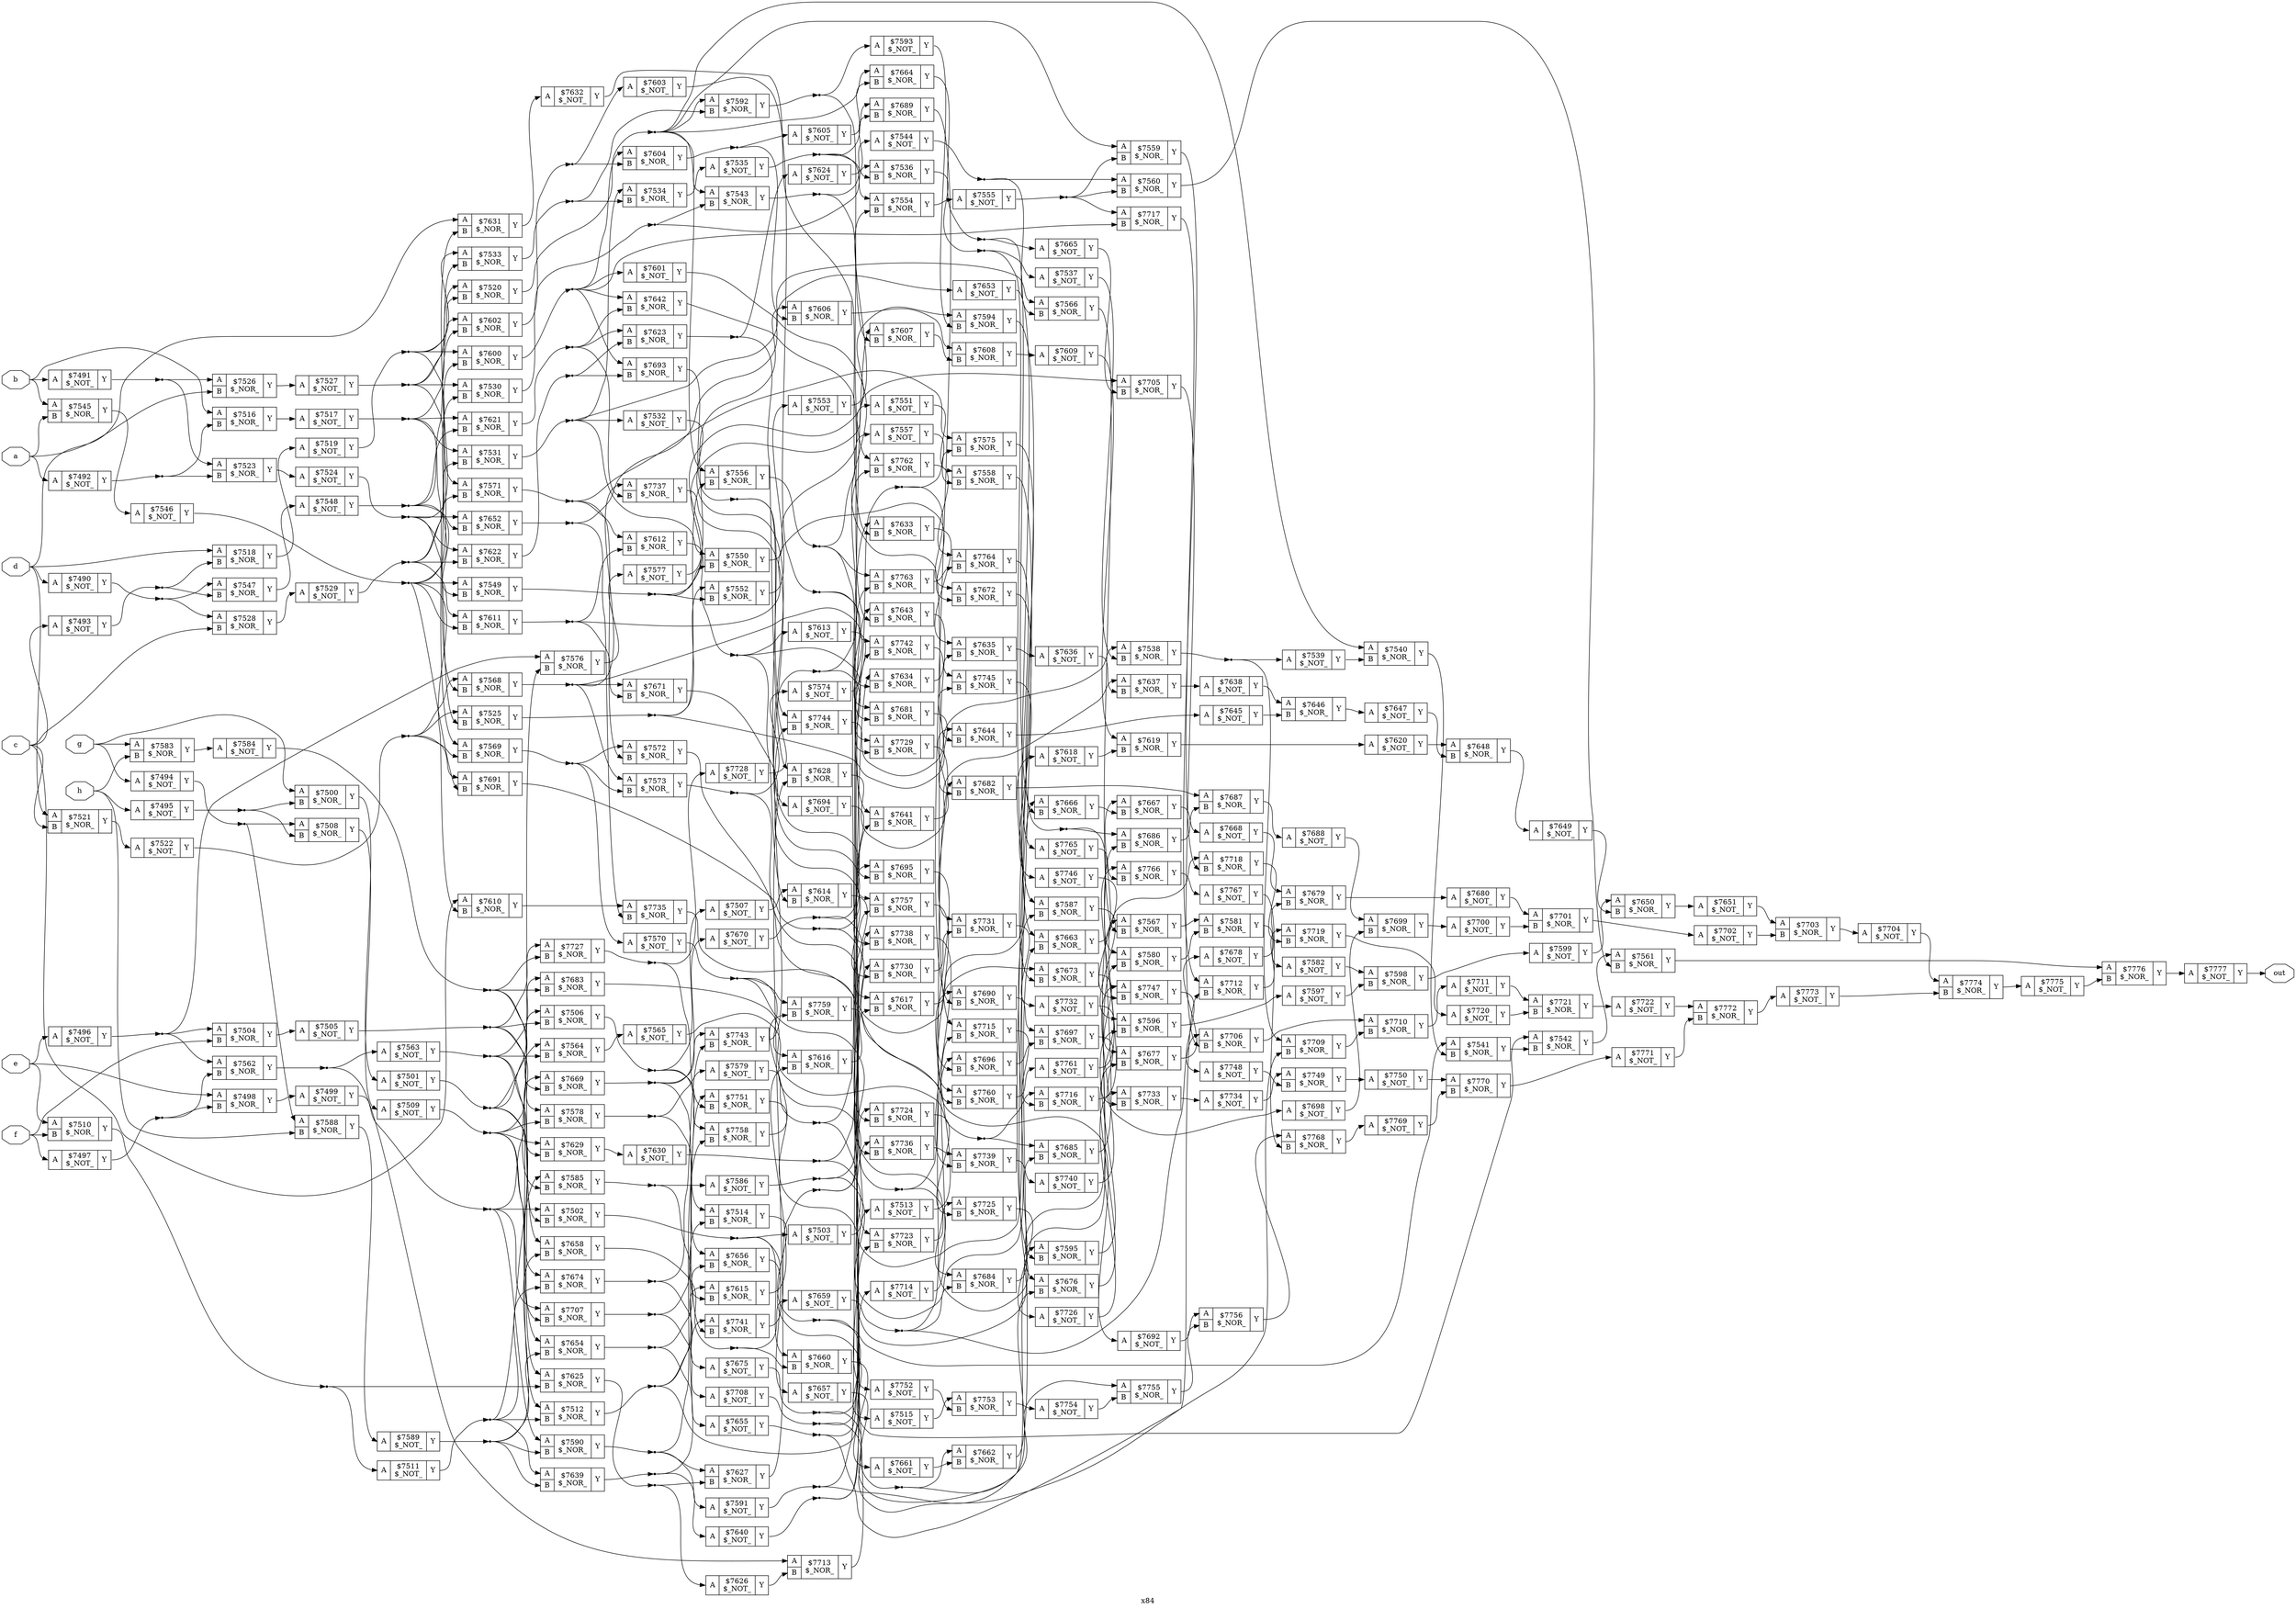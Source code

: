 digraph "x84" {
label="x84";
rankdir="LR";
remincross=true;
n288 [ shape=octagon, label="a", color="black", fontcolor="black" ];
n289 [ shape=octagon, label="b", color="black", fontcolor="black" ];
n290 [ shape=octagon, label="c", color="black", fontcolor="black" ];
n291 [ shape=octagon, label="d", color="black", fontcolor="black" ];
n292 [ shape=octagon, label="e", color="black", fontcolor="black" ];
n293 [ shape=octagon, label="f", color="black", fontcolor="black" ];
n294 [ shape=octagon, label="g", color="black", fontcolor="black" ];
n295 [ shape=octagon, label="h", color="black", fontcolor="black" ];
n296 [ shape=octagon, label="out", color="black", fontcolor="black" ];
c299 [ shape=record, label="{{<p297> A}|$7490\n$_NOT_|{<p298> Y}}" ];
c300 [ shape=record, label="{{<p297> A}|$7491\n$_NOT_|{<p298> Y}}" ];
c301 [ shape=record, label="{{<p297> A}|$7492\n$_NOT_|{<p298> Y}}" ];
c302 [ shape=record, label="{{<p297> A}|$7493\n$_NOT_|{<p298> Y}}" ];
c303 [ shape=record, label="{{<p297> A}|$7494\n$_NOT_|{<p298> Y}}" ];
c304 [ shape=record, label="{{<p297> A}|$7495\n$_NOT_|{<p298> Y}}" ];
c305 [ shape=record, label="{{<p297> A}|$7496\n$_NOT_|{<p298> Y}}" ];
c306 [ shape=record, label="{{<p297> A}|$7497\n$_NOT_|{<p298> Y}}" ];
c308 [ shape=record, label="{{<p297> A|<p307> B}|$7498\n$_NOR_|{<p298> Y}}" ];
c309 [ shape=record, label="{{<p297> A}|$7499\n$_NOT_|{<p298> Y}}" ];
c310 [ shape=record, label="{{<p297> A|<p307> B}|$7500\n$_NOR_|{<p298> Y}}" ];
c311 [ shape=record, label="{{<p297> A}|$7501\n$_NOT_|{<p298> Y}}" ];
c312 [ shape=record, label="{{<p297> A|<p307> B}|$7502\n$_NOR_|{<p298> Y}}" ];
c313 [ shape=record, label="{{<p297> A}|$7503\n$_NOT_|{<p298> Y}}" ];
c314 [ shape=record, label="{{<p297> A|<p307> B}|$7504\n$_NOR_|{<p298> Y}}" ];
c315 [ shape=record, label="{{<p297> A}|$7505\n$_NOT_|{<p298> Y}}" ];
c316 [ shape=record, label="{{<p297> A|<p307> B}|$7506\n$_NOR_|{<p298> Y}}" ];
c317 [ shape=record, label="{{<p297> A}|$7507\n$_NOT_|{<p298> Y}}" ];
c318 [ shape=record, label="{{<p297> A|<p307> B}|$7508\n$_NOR_|{<p298> Y}}" ];
c319 [ shape=record, label="{{<p297> A}|$7509\n$_NOT_|{<p298> Y}}" ];
c320 [ shape=record, label="{{<p297> A|<p307> B}|$7510\n$_NOR_|{<p298> Y}}" ];
c321 [ shape=record, label="{{<p297> A}|$7511\n$_NOT_|{<p298> Y}}" ];
c322 [ shape=record, label="{{<p297> A|<p307> B}|$7512\n$_NOR_|{<p298> Y}}" ];
c323 [ shape=record, label="{{<p297> A}|$7513\n$_NOT_|{<p298> Y}}" ];
c324 [ shape=record, label="{{<p297> A|<p307> B}|$7514\n$_NOR_|{<p298> Y}}" ];
c325 [ shape=record, label="{{<p297> A}|$7515\n$_NOT_|{<p298> Y}}" ];
c326 [ shape=record, label="{{<p297> A|<p307> B}|$7516\n$_NOR_|{<p298> Y}}" ];
c327 [ shape=record, label="{{<p297> A}|$7517\n$_NOT_|{<p298> Y}}" ];
c328 [ shape=record, label="{{<p297> A|<p307> B}|$7518\n$_NOR_|{<p298> Y}}" ];
c329 [ shape=record, label="{{<p297> A}|$7519\n$_NOT_|{<p298> Y}}" ];
c330 [ shape=record, label="{{<p297> A|<p307> B}|$7520\n$_NOR_|{<p298> Y}}" ];
c331 [ shape=record, label="{{<p297> A|<p307> B}|$7521\n$_NOR_|{<p298> Y}}" ];
c332 [ shape=record, label="{{<p297> A}|$7522\n$_NOT_|{<p298> Y}}" ];
c333 [ shape=record, label="{{<p297> A|<p307> B}|$7523\n$_NOR_|{<p298> Y}}" ];
c334 [ shape=record, label="{{<p297> A}|$7524\n$_NOT_|{<p298> Y}}" ];
c335 [ shape=record, label="{{<p297> A|<p307> B}|$7525\n$_NOR_|{<p298> Y}}" ];
c336 [ shape=record, label="{{<p297> A|<p307> B}|$7526\n$_NOR_|{<p298> Y}}" ];
c337 [ shape=record, label="{{<p297> A}|$7527\n$_NOT_|{<p298> Y}}" ];
c338 [ shape=record, label="{{<p297> A|<p307> B}|$7528\n$_NOR_|{<p298> Y}}" ];
c339 [ shape=record, label="{{<p297> A}|$7529\n$_NOT_|{<p298> Y}}" ];
c340 [ shape=record, label="{{<p297> A|<p307> B}|$7530\n$_NOR_|{<p298> Y}}" ];
c341 [ shape=record, label="{{<p297> A|<p307> B}|$7531\n$_NOR_|{<p298> Y}}" ];
c342 [ shape=record, label="{{<p297> A}|$7532\n$_NOT_|{<p298> Y}}" ];
c343 [ shape=record, label="{{<p297> A|<p307> B}|$7533\n$_NOR_|{<p298> Y}}" ];
c344 [ shape=record, label="{{<p297> A|<p307> B}|$7534\n$_NOR_|{<p298> Y}}" ];
c345 [ shape=record, label="{{<p297> A}|$7535\n$_NOT_|{<p298> Y}}" ];
c346 [ shape=record, label="{{<p297> A|<p307> B}|$7536\n$_NOR_|{<p298> Y}}" ];
c347 [ shape=record, label="{{<p297> A}|$7537\n$_NOT_|{<p298> Y}}" ];
c348 [ shape=record, label="{{<p297> A|<p307> B}|$7538\n$_NOR_|{<p298> Y}}" ];
c349 [ shape=record, label="{{<p297> A}|$7539\n$_NOT_|{<p298> Y}}" ];
c350 [ shape=record, label="{{<p297> A|<p307> B}|$7540\n$_NOR_|{<p298> Y}}" ];
c351 [ shape=record, label="{{<p297> A|<p307> B}|$7541\n$_NOR_|{<p298> Y}}" ];
c352 [ shape=record, label="{{<p297> A|<p307> B}|$7542\n$_NOR_|{<p298> Y}}" ];
c353 [ shape=record, label="{{<p297> A|<p307> B}|$7543\n$_NOR_|{<p298> Y}}" ];
c354 [ shape=record, label="{{<p297> A}|$7544\n$_NOT_|{<p298> Y}}" ];
c355 [ shape=record, label="{{<p297> A|<p307> B}|$7545\n$_NOR_|{<p298> Y}}" ];
c356 [ shape=record, label="{{<p297> A}|$7546\n$_NOT_|{<p298> Y}}" ];
c357 [ shape=record, label="{{<p297> A|<p307> B}|$7547\n$_NOR_|{<p298> Y}}" ];
c358 [ shape=record, label="{{<p297> A}|$7548\n$_NOT_|{<p298> Y}}" ];
c359 [ shape=record, label="{{<p297> A|<p307> B}|$7549\n$_NOR_|{<p298> Y}}" ];
c360 [ shape=record, label="{{<p297> A|<p307> B}|$7550\n$_NOR_|{<p298> Y}}" ];
c361 [ shape=record, label="{{<p297> A}|$7551\n$_NOT_|{<p298> Y}}" ];
c362 [ shape=record, label="{{<p297> A|<p307> B}|$7552\n$_NOR_|{<p298> Y}}" ];
c363 [ shape=record, label="{{<p297> A}|$7553\n$_NOT_|{<p298> Y}}" ];
c364 [ shape=record, label="{{<p297> A|<p307> B}|$7554\n$_NOR_|{<p298> Y}}" ];
c365 [ shape=record, label="{{<p297> A}|$7555\n$_NOT_|{<p298> Y}}" ];
c366 [ shape=record, label="{{<p297> A|<p307> B}|$7556\n$_NOR_|{<p298> Y}}" ];
c367 [ shape=record, label="{{<p297> A}|$7557\n$_NOT_|{<p298> Y}}" ];
c368 [ shape=record, label="{{<p297> A|<p307> B}|$7558\n$_NOR_|{<p298> Y}}" ];
c369 [ shape=record, label="{{<p297> A|<p307> B}|$7559\n$_NOR_|{<p298> Y}}" ];
c370 [ shape=record, label="{{<p297> A|<p307> B}|$7560\n$_NOR_|{<p298> Y}}" ];
c371 [ shape=record, label="{{<p297> A|<p307> B}|$7561\n$_NOR_|{<p298> Y}}" ];
c372 [ shape=record, label="{{<p297> A|<p307> B}|$7562\n$_NOR_|{<p298> Y}}" ];
c373 [ shape=record, label="{{<p297> A}|$7563\n$_NOT_|{<p298> Y}}" ];
c374 [ shape=record, label="{{<p297> A|<p307> B}|$7564\n$_NOR_|{<p298> Y}}" ];
c375 [ shape=record, label="{{<p297> A}|$7565\n$_NOT_|{<p298> Y}}" ];
c376 [ shape=record, label="{{<p297> A|<p307> B}|$7566\n$_NOR_|{<p298> Y}}" ];
c377 [ shape=record, label="{{<p297> A|<p307> B}|$7567\n$_NOR_|{<p298> Y}}" ];
c378 [ shape=record, label="{{<p297> A|<p307> B}|$7568\n$_NOR_|{<p298> Y}}" ];
c379 [ shape=record, label="{{<p297> A|<p307> B}|$7569\n$_NOR_|{<p298> Y}}" ];
c380 [ shape=record, label="{{<p297> A}|$7570\n$_NOT_|{<p298> Y}}" ];
c381 [ shape=record, label="{{<p297> A|<p307> B}|$7571\n$_NOR_|{<p298> Y}}" ];
c382 [ shape=record, label="{{<p297> A|<p307> B}|$7572\n$_NOR_|{<p298> Y}}" ];
c383 [ shape=record, label="{{<p297> A|<p307> B}|$7573\n$_NOR_|{<p298> Y}}" ];
c384 [ shape=record, label="{{<p297> A}|$7574\n$_NOT_|{<p298> Y}}" ];
c385 [ shape=record, label="{{<p297> A|<p307> B}|$7575\n$_NOR_|{<p298> Y}}" ];
c386 [ shape=record, label="{{<p297> A|<p307> B}|$7576\n$_NOR_|{<p298> Y}}" ];
c387 [ shape=record, label="{{<p297> A}|$7577\n$_NOT_|{<p298> Y}}" ];
c388 [ shape=record, label="{{<p297> A|<p307> B}|$7578\n$_NOR_|{<p298> Y}}" ];
c389 [ shape=record, label="{{<p297> A}|$7579\n$_NOT_|{<p298> Y}}" ];
c390 [ shape=record, label="{{<p297> A|<p307> B}|$7580\n$_NOR_|{<p298> Y}}" ];
c391 [ shape=record, label="{{<p297> A|<p307> B}|$7581\n$_NOR_|{<p298> Y}}" ];
c392 [ shape=record, label="{{<p297> A}|$7582\n$_NOT_|{<p298> Y}}" ];
c393 [ shape=record, label="{{<p297> A|<p307> B}|$7583\n$_NOR_|{<p298> Y}}" ];
c394 [ shape=record, label="{{<p297> A}|$7584\n$_NOT_|{<p298> Y}}" ];
c395 [ shape=record, label="{{<p297> A|<p307> B}|$7585\n$_NOR_|{<p298> Y}}" ];
c396 [ shape=record, label="{{<p297> A}|$7586\n$_NOT_|{<p298> Y}}" ];
c397 [ shape=record, label="{{<p297> A|<p307> B}|$7587\n$_NOR_|{<p298> Y}}" ];
c398 [ shape=record, label="{{<p297> A|<p307> B}|$7588\n$_NOR_|{<p298> Y}}" ];
c399 [ shape=record, label="{{<p297> A}|$7589\n$_NOT_|{<p298> Y}}" ];
c400 [ shape=record, label="{{<p297> A|<p307> B}|$7590\n$_NOR_|{<p298> Y}}" ];
c401 [ shape=record, label="{{<p297> A}|$7591\n$_NOT_|{<p298> Y}}" ];
c402 [ shape=record, label="{{<p297> A|<p307> B}|$7592\n$_NOR_|{<p298> Y}}" ];
c403 [ shape=record, label="{{<p297> A}|$7593\n$_NOT_|{<p298> Y}}" ];
c404 [ shape=record, label="{{<p297> A|<p307> B}|$7594\n$_NOR_|{<p298> Y}}" ];
c405 [ shape=record, label="{{<p297> A|<p307> B}|$7595\n$_NOR_|{<p298> Y}}" ];
c406 [ shape=record, label="{{<p297> A|<p307> B}|$7596\n$_NOR_|{<p298> Y}}" ];
c407 [ shape=record, label="{{<p297> A}|$7597\n$_NOT_|{<p298> Y}}" ];
c408 [ shape=record, label="{{<p297> A|<p307> B}|$7598\n$_NOR_|{<p298> Y}}" ];
c409 [ shape=record, label="{{<p297> A}|$7599\n$_NOT_|{<p298> Y}}" ];
c410 [ shape=record, label="{{<p297> A|<p307> B}|$7600\n$_NOR_|{<p298> Y}}" ];
c411 [ shape=record, label="{{<p297> A}|$7601\n$_NOT_|{<p298> Y}}" ];
c412 [ shape=record, label="{{<p297> A|<p307> B}|$7602\n$_NOR_|{<p298> Y}}" ];
c413 [ shape=record, label="{{<p297> A}|$7603\n$_NOT_|{<p298> Y}}" ];
c414 [ shape=record, label="{{<p297> A|<p307> B}|$7604\n$_NOR_|{<p298> Y}}" ];
c415 [ shape=record, label="{{<p297> A}|$7605\n$_NOT_|{<p298> Y}}" ];
c416 [ shape=record, label="{{<p297> A|<p307> B}|$7606\n$_NOR_|{<p298> Y}}" ];
c417 [ shape=record, label="{{<p297> A|<p307> B}|$7607\n$_NOR_|{<p298> Y}}" ];
c418 [ shape=record, label="{{<p297> A|<p307> B}|$7608\n$_NOR_|{<p298> Y}}" ];
c419 [ shape=record, label="{{<p297> A}|$7609\n$_NOT_|{<p298> Y}}" ];
c420 [ shape=record, label="{{<p297> A|<p307> B}|$7610\n$_NOR_|{<p298> Y}}" ];
c421 [ shape=record, label="{{<p297> A|<p307> B}|$7611\n$_NOR_|{<p298> Y}}" ];
c422 [ shape=record, label="{{<p297> A|<p307> B}|$7612\n$_NOR_|{<p298> Y}}" ];
c423 [ shape=record, label="{{<p297> A}|$7613\n$_NOT_|{<p298> Y}}" ];
c424 [ shape=record, label="{{<p297> A|<p307> B}|$7614\n$_NOR_|{<p298> Y}}" ];
c425 [ shape=record, label="{{<p297> A|<p307> B}|$7615\n$_NOR_|{<p298> Y}}" ];
c426 [ shape=record, label="{{<p297> A|<p307> B}|$7616\n$_NOR_|{<p298> Y}}" ];
c427 [ shape=record, label="{{<p297> A|<p307> B}|$7617\n$_NOR_|{<p298> Y}}" ];
c428 [ shape=record, label="{{<p297> A}|$7618\n$_NOT_|{<p298> Y}}" ];
c429 [ shape=record, label="{{<p297> A|<p307> B}|$7619\n$_NOR_|{<p298> Y}}" ];
c430 [ shape=record, label="{{<p297> A}|$7620\n$_NOT_|{<p298> Y}}" ];
c431 [ shape=record, label="{{<p297> A|<p307> B}|$7621\n$_NOR_|{<p298> Y}}" ];
c432 [ shape=record, label="{{<p297> A|<p307> B}|$7622\n$_NOR_|{<p298> Y}}" ];
c433 [ shape=record, label="{{<p297> A|<p307> B}|$7623\n$_NOR_|{<p298> Y}}" ];
c434 [ shape=record, label="{{<p297> A}|$7624\n$_NOT_|{<p298> Y}}" ];
c435 [ shape=record, label="{{<p297> A|<p307> B}|$7625\n$_NOR_|{<p298> Y}}" ];
c436 [ shape=record, label="{{<p297> A}|$7626\n$_NOT_|{<p298> Y}}" ];
c437 [ shape=record, label="{{<p297> A|<p307> B}|$7627\n$_NOR_|{<p298> Y}}" ];
c438 [ shape=record, label="{{<p297> A|<p307> B}|$7628\n$_NOR_|{<p298> Y}}" ];
c439 [ shape=record, label="{{<p297> A|<p307> B}|$7629\n$_NOR_|{<p298> Y}}" ];
c440 [ shape=record, label="{{<p297> A}|$7630\n$_NOT_|{<p298> Y}}" ];
c441 [ shape=record, label="{{<p297> A|<p307> B}|$7631\n$_NOR_|{<p298> Y}}" ];
c442 [ shape=record, label="{{<p297> A}|$7632\n$_NOT_|{<p298> Y}}" ];
c443 [ shape=record, label="{{<p297> A|<p307> B}|$7633\n$_NOR_|{<p298> Y}}" ];
c444 [ shape=record, label="{{<p297> A|<p307> B}|$7634\n$_NOR_|{<p298> Y}}" ];
c445 [ shape=record, label="{{<p297> A|<p307> B}|$7635\n$_NOR_|{<p298> Y}}" ];
c446 [ shape=record, label="{{<p297> A}|$7636\n$_NOT_|{<p298> Y}}" ];
c447 [ shape=record, label="{{<p297> A|<p307> B}|$7637\n$_NOR_|{<p298> Y}}" ];
c448 [ shape=record, label="{{<p297> A}|$7638\n$_NOT_|{<p298> Y}}" ];
c449 [ shape=record, label="{{<p297> A|<p307> B}|$7639\n$_NOR_|{<p298> Y}}" ];
c450 [ shape=record, label="{{<p297> A}|$7640\n$_NOT_|{<p298> Y}}" ];
c451 [ shape=record, label="{{<p297> A|<p307> B}|$7641\n$_NOR_|{<p298> Y}}" ];
c452 [ shape=record, label="{{<p297> A|<p307> B}|$7642\n$_NOR_|{<p298> Y}}" ];
c453 [ shape=record, label="{{<p297> A|<p307> B}|$7643\n$_NOR_|{<p298> Y}}" ];
c454 [ shape=record, label="{{<p297> A|<p307> B}|$7644\n$_NOR_|{<p298> Y}}" ];
c455 [ shape=record, label="{{<p297> A}|$7645\n$_NOT_|{<p298> Y}}" ];
c456 [ shape=record, label="{{<p297> A|<p307> B}|$7646\n$_NOR_|{<p298> Y}}" ];
c457 [ shape=record, label="{{<p297> A}|$7647\n$_NOT_|{<p298> Y}}" ];
c458 [ shape=record, label="{{<p297> A|<p307> B}|$7648\n$_NOR_|{<p298> Y}}" ];
c459 [ shape=record, label="{{<p297> A}|$7649\n$_NOT_|{<p298> Y}}" ];
c460 [ shape=record, label="{{<p297> A|<p307> B}|$7650\n$_NOR_|{<p298> Y}}" ];
c461 [ shape=record, label="{{<p297> A}|$7651\n$_NOT_|{<p298> Y}}" ];
c462 [ shape=record, label="{{<p297> A|<p307> B}|$7652\n$_NOR_|{<p298> Y}}" ];
c463 [ shape=record, label="{{<p297> A}|$7653\n$_NOT_|{<p298> Y}}" ];
c464 [ shape=record, label="{{<p297> A|<p307> B}|$7654\n$_NOR_|{<p298> Y}}" ];
c465 [ shape=record, label="{{<p297> A}|$7655\n$_NOT_|{<p298> Y}}" ];
c466 [ shape=record, label="{{<p297> A|<p307> B}|$7656\n$_NOR_|{<p298> Y}}" ];
c467 [ shape=record, label="{{<p297> A}|$7657\n$_NOT_|{<p298> Y}}" ];
c468 [ shape=record, label="{{<p297> A|<p307> B}|$7658\n$_NOR_|{<p298> Y}}" ];
c469 [ shape=record, label="{{<p297> A}|$7659\n$_NOT_|{<p298> Y}}" ];
c470 [ shape=record, label="{{<p297> A|<p307> B}|$7660\n$_NOR_|{<p298> Y}}" ];
c471 [ shape=record, label="{{<p297> A}|$7661\n$_NOT_|{<p298> Y}}" ];
c472 [ shape=record, label="{{<p297> A|<p307> B}|$7662\n$_NOR_|{<p298> Y}}" ];
c473 [ shape=record, label="{{<p297> A|<p307> B}|$7663\n$_NOR_|{<p298> Y}}" ];
c474 [ shape=record, label="{{<p297> A|<p307> B}|$7664\n$_NOR_|{<p298> Y}}" ];
c475 [ shape=record, label="{{<p297> A}|$7665\n$_NOT_|{<p298> Y}}" ];
c476 [ shape=record, label="{{<p297> A|<p307> B}|$7666\n$_NOR_|{<p298> Y}}" ];
c477 [ shape=record, label="{{<p297> A|<p307> B}|$7667\n$_NOR_|{<p298> Y}}" ];
c478 [ shape=record, label="{{<p297> A}|$7668\n$_NOT_|{<p298> Y}}" ];
c479 [ shape=record, label="{{<p297> A|<p307> B}|$7669\n$_NOR_|{<p298> Y}}" ];
c480 [ shape=record, label="{{<p297> A}|$7670\n$_NOT_|{<p298> Y}}" ];
c481 [ shape=record, label="{{<p297> A|<p307> B}|$7671\n$_NOR_|{<p298> Y}}" ];
c482 [ shape=record, label="{{<p297> A|<p307> B}|$7672\n$_NOR_|{<p298> Y}}" ];
c483 [ shape=record, label="{{<p297> A|<p307> B}|$7673\n$_NOR_|{<p298> Y}}" ];
c484 [ shape=record, label="{{<p297> A|<p307> B}|$7674\n$_NOR_|{<p298> Y}}" ];
c485 [ shape=record, label="{{<p297> A}|$7675\n$_NOT_|{<p298> Y}}" ];
c486 [ shape=record, label="{{<p297> A|<p307> B}|$7676\n$_NOR_|{<p298> Y}}" ];
c487 [ shape=record, label="{{<p297> A|<p307> B}|$7677\n$_NOR_|{<p298> Y}}" ];
c488 [ shape=record, label="{{<p297> A}|$7678\n$_NOT_|{<p298> Y}}" ];
c489 [ shape=record, label="{{<p297> A|<p307> B}|$7679\n$_NOR_|{<p298> Y}}" ];
c490 [ shape=record, label="{{<p297> A}|$7680\n$_NOT_|{<p298> Y}}" ];
c491 [ shape=record, label="{{<p297> A|<p307> B}|$7681\n$_NOR_|{<p298> Y}}" ];
c492 [ shape=record, label="{{<p297> A|<p307> B}|$7682\n$_NOR_|{<p298> Y}}" ];
c493 [ shape=record, label="{{<p297> A|<p307> B}|$7683\n$_NOR_|{<p298> Y}}" ];
c494 [ shape=record, label="{{<p297> A|<p307> B}|$7684\n$_NOR_|{<p298> Y}}" ];
c495 [ shape=record, label="{{<p297> A|<p307> B}|$7685\n$_NOR_|{<p298> Y}}" ];
c496 [ shape=record, label="{{<p297> A|<p307> B}|$7686\n$_NOR_|{<p298> Y}}" ];
c497 [ shape=record, label="{{<p297> A|<p307> B}|$7687\n$_NOR_|{<p298> Y}}" ];
c498 [ shape=record, label="{{<p297> A}|$7688\n$_NOT_|{<p298> Y}}" ];
c499 [ shape=record, label="{{<p297> A|<p307> B}|$7689\n$_NOR_|{<p298> Y}}" ];
c500 [ shape=record, label="{{<p297> A|<p307> B}|$7690\n$_NOR_|{<p298> Y}}" ];
c501 [ shape=record, label="{{<p297> A|<p307> B}|$7691\n$_NOR_|{<p298> Y}}" ];
c502 [ shape=record, label="{{<p297> A}|$7692\n$_NOT_|{<p298> Y}}" ];
c503 [ shape=record, label="{{<p297> A|<p307> B}|$7693\n$_NOR_|{<p298> Y}}" ];
c504 [ shape=record, label="{{<p297> A}|$7694\n$_NOT_|{<p298> Y}}" ];
c505 [ shape=record, label="{{<p297> A|<p307> B}|$7695\n$_NOR_|{<p298> Y}}" ];
c506 [ shape=record, label="{{<p297> A|<p307> B}|$7696\n$_NOR_|{<p298> Y}}" ];
c507 [ shape=record, label="{{<p297> A|<p307> B}|$7697\n$_NOR_|{<p298> Y}}" ];
c508 [ shape=record, label="{{<p297> A}|$7698\n$_NOT_|{<p298> Y}}" ];
c509 [ shape=record, label="{{<p297> A|<p307> B}|$7699\n$_NOR_|{<p298> Y}}" ];
c510 [ shape=record, label="{{<p297> A}|$7700\n$_NOT_|{<p298> Y}}" ];
c511 [ shape=record, label="{{<p297> A|<p307> B}|$7701\n$_NOR_|{<p298> Y}}" ];
c512 [ shape=record, label="{{<p297> A}|$7702\n$_NOT_|{<p298> Y}}" ];
c513 [ shape=record, label="{{<p297> A|<p307> B}|$7703\n$_NOR_|{<p298> Y}}" ];
c514 [ shape=record, label="{{<p297> A}|$7704\n$_NOT_|{<p298> Y}}" ];
c515 [ shape=record, label="{{<p297> A|<p307> B}|$7705\n$_NOR_|{<p298> Y}}" ];
c516 [ shape=record, label="{{<p297> A|<p307> B}|$7706\n$_NOR_|{<p298> Y}}" ];
c517 [ shape=record, label="{{<p297> A|<p307> B}|$7707\n$_NOR_|{<p298> Y}}" ];
c518 [ shape=record, label="{{<p297> A}|$7708\n$_NOT_|{<p298> Y}}" ];
c519 [ shape=record, label="{{<p297> A|<p307> B}|$7709\n$_NOR_|{<p298> Y}}" ];
c520 [ shape=record, label="{{<p297> A|<p307> B}|$7710\n$_NOR_|{<p298> Y}}" ];
c521 [ shape=record, label="{{<p297> A}|$7711\n$_NOT_|{<p298> Y}}" ];
c522 [ shape=record, label="{{<p297> A|<p307> B}|$7712\n$_NOR_|{<p298> Y}}" ];
c523 [ shape=record, label="{{<p297> A|<p307> B}|$7713\n$_NOR_|{<p298> Y}}" ];
c524 [ shape=record, label="{{<p297> A}|$7714\n$_NOT_|{<p298> Y}}" ];
c525 [ shape=record, label="{{<p297> A|<p307> B}|$7715\n$_NOR_|{<p298> Y}}" ];
c526 [ shape=record, label="{{<p297> A|<p307> B}|$7716\n$_NOR_|{<p298> Y}}" ];
c527 [ shape=record, label="{{<p297> A|<p307> B}|$7717\n$_NOR_|{<p298> Y}}" ];
c528 [ shape=record, label="{{<p297> A|<p307> B}|$7718\n$_NOR_|{<p298> Y}}" ];
c529 [ shape=record, label="{{<p297> A|<p307> B}|$7719\n$_NOR_|{<p298> Y}}" ];
c530 [ shape=record, label="{{<p297> A}|$7720\n$_NOT_|{<p298> Y}}" ];
c531 [ shape=record, label="{{<p297> A|<p307> B}|$7721\n$_NOR_|{<p298> Y}}" ];
c532 [ shape=record, label="{{<p297> A}|$7722\n$_NOT_|{<p298> Y}}" ];
c533 [ shape=record, label="{{<p297> A|<p307> B}|$7723\n$_NOR_|{<p298> Y}}" ];
c534 [ shape=record, label="{{<p297> A|<p307> B}|$7724\n$_NOR_|{<p298> Y}}" ];
c535 [ shape=record, label="{{<p297> A|<p307> B}|$7725\n$_NOR_|{<p298> Y}}" ];
c536 [ shape=record, label="{{<p297> A}|$7726\n$_NOT_|{<p298> Y}}" ];
c537 [ shape=record, label="{{<p297> A|<p307> B}|$7727\n$_NOR_|{<p298> Y}}" ];
c538 [ shape=record, label="{{<p297> A}|$7728\n$_NOT_|{<p298> Y}}" ];
c539 [ shape=record, label="{{<p297> A|<p307> B}|$7729\n$_NOR_|{<p298> Y}}" ];
c540 [ shape=record, label="{{<p297> A|<p307> B}|$7730\n$_NOR_|{<p298> Y}}" ];
c541 [ shape=record, label="{{<p297> A|<p307> B}|$7731\n$_NOR_|{<p298> Y}}" ];
c542 [ shape=record, label="{{<p297> A}|$7732\n$_NOT_|{<p298> Y}}" ];
c543 [ shape=record, label="{{<p297> A|<p307> B}|$7733\n$_NOR_|{<p298> Y}}" ];
c544 [ shape=record, label="{{<p297> A}|$7734\n$_NOT_|{<p298> Y}}" ];
c545 [ shape=record, label="{{<p297> A|<p307> B}|$7735\n$_NOR_|{<p298> Y}}" ];
c546 [ shape=record, label="{{<p297> A|<p307> B}|$7736\n$_NOR_|{<p298> Y}}" ];
c547 [ shape=record, label="{{<p297> A|<p307> B}|$7737\n$_NOR_|{<p298> Y}}" ];
c548 [ shape=record, label="{{<p297> A|<p307> B}|$7738\n$_NOR_|{<p298> Y}}" ];
c549 [ shape=record, label="{{<p297> A|<p307> B}|$7739\n$_NOR_|{<p298> Y}}" ];
c550 [ shape=record, label="{{<p297> A}|$7740\n$_NOT_|{<p298> Y}}" ];
c551 [ shape=record, label="{{<p297> A|<p307> B}|$7741\n$_NOR_|{<p298> Y}}" ];
c552 [ shape=record, label="{{<p297> A|<p307> B}|$7742\n$_NOR_|{<p298> Y}}" ];
c553 [ shape=record, label="{{<p297> A|<p307> B}|$7743\n$_NOR_|{<p298> Y}}" ];
c554 [ shape=record, label="{{<p297> A|<p307> B}|$7744\n$_NOR_|{<p298> Y}}" ];
c555 [ shape=record, label="{{<p297> A|<p307> B}|$7745\n$_NOR_|{<p298> Y}}" ];
c556 [ shape=record, label="{{<p297> A}|$7746\n$_NOT_|{<p298> Y}}" ];
c557 [ shape=record, label="{{<p297> A|<p307> B}|$7747\n$_NOR_|{<p298> Y}}" ];
c558 [ shape=record, label="{{<p297> A}|$7748\n$_NOT_|{<p298> Y}}" ];
c559 [ shape=record, label="{{<p297> A|<p307> B}|$7749\n$_NOR_|{<p298> Y}}" ];
c560 [ shape=record, label="{{<p297> A}|$7750\n$_NOT_|{<p298> Y}}" ];
c561 [ shape=record, label="{{<p297> A|<p307> B}|$7751\n$_NOR_|{<p298> Y}}" ];
c562 [ shape=record, label="{{<p297> A}|$7752\n$_NOT_|{<p298> Y}}" ];
c563 [ shape=record, label="{{<p297> A|<p307> B}|$7753\n$_NOR_|{<p298> Y}}" ];
c564 [ shape=record, label="{{<p297> A}|$7754\n$_NOT_|{<p298> Y}}" ];
c565 [ shape=record, label="{{<p297> A|<p307> B}|$7755\n$_NOR_|{<p298> Y}}" ];
c566 [ shape=record, label="{{<p297> A|<p307> B}|$7756\n$_NOR_|{<p298> Y}}" ];
c567 [ shape=record, label="{{<p297> A|<p307> B}|$7757\n$_NOR_|{<p298> Y}}" ];
c568 [ shape=record, label="{{<p297> A|<p307> B}|$7758\n$_NOR_|{<p298> Y}}" ];
c569 [ shape=record, label="{{<p297> A|<p307> B}|$7759\n$_NOR_|{<p298> Y}}" ];
c570 [ shape=record, label="{{<p297> A|<p307> B}|$7760\n$_NOR_|{<p298> Y}}" ];
c571 [ shape=record, label="{{<p297> A}|$7761\n$_NOT_|{<p298> Y}}" ];
c572 [ shape=record, label="{{<p297> A|<p307> B}|$7762\n$_NOR_|{<p298> Y}}" ];
c573 [ shape=record, label="{{<p297> A|<p307> B}|$7763\n$_NOR_|{<p298> Y}}" ];
c574 [ shape=record, label="{{<p297> A|<p307> B}|$7764\n$_NOR_|{<p298> Y}}" ];
c575 [ shape=record, label="{{<p297> A}|$7765\n$_NOT_|{<p298> Y}}" ];
c576 [ shape=record, label="{{<p297> A|<p307> B}|$7766\n$_NOR_|{<p298> Y}}" ];
c577 [ shape=record, label="{{<p297> A}|$7767\n$_NOT_|{<p298> Y}}" ];
c578 [ shape=record, label="{{<p297> A|<p307> B}|$7768\n$_NOR_|{<p298> Y}}" ];
c579 [ shape=record, label="{{<p297> A}|$7769\n$_NOT_|{<p298> Y}}" ];
c580 [ shape=record, label="{{<p297> A|<p307> B}|$7770\n$_NOR_|{<p298> Y}}" ];
c581 [ shape=record, label="{{<p297> A}|$7771\n$_NOT_|{<p298> Y}}" ];
c582 [ shape=record, label="{{<p297> A|<p307> B}|$7772\n$_NOR_|{<p298> Y}}" ];
c583 [ shape=record, label="{{<p297> A}|$7773\n$_NOT_|{<p298> Y}}" ];
c584 [ shape=record, label="{{<p297> A|<p307> B}|$7774\n$_NOR_|{<p298> Y}}" ];
c585 [ shape=record, label="{{<p297> A}|$7775\n$_NOT_|{<p298> Y}}" ];
c586 [ shape=record, label="{{<p297> A|<p307> B}|$7776\n$_NOR_|{<p298> Y}}" ];
c587 [ shape=record, label="{{<p297> A}|$7777\n$_NOT_|{<p298> Y}}" ];
c390:p298:e -> c391:p307:w [color="black", label=""];
n10 [ shape=point ];
c399:p298:e -> n10:w [color="black", label=""];
n10:e -> c400:p307:w [color="black", label=""];
n10:e -> c449:p307:w [color="black", label=""];
n10:e -> c464:p307:w [color="black", label=""];
n10:e -> c468:p307:w [color="black", label=""];
n100 [ shape=point ];
c480:p298:e -> n100:w [color="black", label=""];
n100:e -> c483:p297:w [color="black", label=""];
n100:e -> c573:p307:w [color="black", label=""];
c481:p298:e -> c540:p307:w [color="black", label=""];
c482:p298:e -> c483:p307:w [color="black", label=""];
c483:p298:e -> c487:p297:w [color="black", label=""];
n104 [ shape=point ];
c484:p298:e -> n104:w [color="black", label=""];
n104:e -> c485:p297:w [color="black", label=""];
n104:e -> c553:p307:w [color="black", label=""];
n105 [ shape=point ];
c485:p298:e -> n105:w [color="black", label=""];
n105:e -> c486:p307:w [color="black", label=""];
n105:e -> c546:p297:w [color="black", label=""];
c486:p298:e -> c487:p307:w [color="black", label=""];
c487:p298:e -> c488:p297:w [color="black", label=""];
c488:p298:e -> c489:p307:w [color="black", label=""];
c489:p298:e -> c490:p297:w [color="black", label=""];
n11 [ shape=point ];
c299:p298:e -> n11:w [color="black", label=""];
n11:e -> c338:p297:w [color="black", label=""];
n11:e -> c357:p297:w [color="black", label=""];
n110 [ shape=point ];
c309:p298:e -> n110:w [color="black", label=""];
n110:e -> c312:p297:w [color="black", label=""];
n110:e -> c400:p297:w [color="black", label=""];
n110:e -> c479:p297:w [color="black", label=""];
n110:e -> c517:p297:w [color="black", label=""];
c490:p298:e -> c511:p297:w [color="black", label=""];
c491:p298:e -> c492:p307:w [color="black", label=""];
c492:p298:e -> c497:p297:w [color="black", label=""];
n114 [ shape=point ];
c493:p298:e -> n114:w [color="black", label=""];
n114:e -> c495:p297:w [color="black", label=""];
n114:e -> c526:p297:w [color="black", label=""];
c494:p298:e -> c495:p307:w [color="black", label=""];
c495:p298:e -> c496:p307:w [color="black", label=""];
c496:p298:e -> c497:p307:w [color="black", label=""];
c497:p298:e -> c498:p297:w [color="black", label=""];
c498:p298:e -> c509:p297:w [color="black", label=""];
n12 [ shape=point ];
c400:p298:e -> n12:w [color="black", label=""];
n12:e -> c401:p297:w [color="black", label=""];
n12:e -> c437:p297:w [color="black", label=""];
n12:e -> c568:p307:w [color="black", label=""];
c499:p298:e -> c500:p307:w [color="black", label=""];
c310:p298:e -> c311:p297:w [color="black", label=""];
c500:p298:e -> c507:p297:w [color="black", label=""];
n123 [ shape=point ];
c501:p298:e -> n123:w [color="black", label=""];
n123:e -> c502:p297:w [color="black", label=""];
n123:e -> c505:p297:w [color="black", label=""];
c502:p298:e -> c566:p297:w [color="black", label=""];
n125 [ shape=point ];
c503:p298:e -> n125:w [color="black", label=""];
n125:e -> c504:p297:w [color="black", label=""];
n125:e -> c554:p297:w [color="black", label=""];
c504:p298:e -> c505:p307:w [color="black", label=""];
c505:p298:e -> c506:p307:w [color="black", label=""];
c506:p298:e -> c507:p307:w [color="black", label=""];
c507:p298:e -> c508:p297:w [color="black", label=""];
n13 [ shape=point ];
c401:p298:e -> n13:w [color="black", label=""];
n13:e -> c405:p297:w [color="black", label=""];
n13:e -> c444:p297:w [color="black", label=""];
c508:p298:e -> c509:p307:w [color="black", label=""];
c509:p298:e -> c510:p297:w [color="black", label=""];
n132 [ shape=point ];
c311:p298:e -> n132:w [color="black", label=""];
n132:e -> c312:p307:w [color="black", label=""];
n132:e -> c316:p297:w [color="black", label=""];
n132:e -> c374:p297:w [color="black", label=""];
n132:e -> c435:p297:w [color="black", label=""];
n132:e -> c484:p297:w [color="black", label=""];
c510:p298:e -> c511:p307:w [color="black", label=""];
c511:p298:e -> c512:p297:w [color="black", label=""];
c512:p298:e -> c513:p307:w [color="black", label=""];
c513:p298:e -> c514:p297:w [color="black", label=""];
c514:p298:e -> c584:p297:w [color="black", label=""];
c515:p298:e -> c516:p307:w [color="black", label=""];
c516:p298:e -> c520:p297:w [color="black", label=""];
n14 [ shape=point ];
c402:p298:e -> n14:w [color="black", label=""];
n14:e -> c403:p297:w [color="black", label=""];
n14:e -> c417:p307:w [color="black", label=""];
n140 [ shape=point ];
c517:p298:e -> n140:w [color="black", label=""];
n140:e -> c518:p297:w [color="black", label=""];
n140:e -> c561:p297:w [color="black", label=""];
n141 [ shape=point ];
c518:p298:e -> n141:w [color="black", label=""];
n141:e -> c519:p307:w [color="black", label=""];
n141:e -> c548:p297:w [color="black", label=""];
c519:p298:e -> c520:p307:w [color="black", label=""];
n143 [ shape=point ];
c312:p298:e -> n143:w [color="black", label=""];
n143:e -> c313:p297:w [color="black", label=""];
n143:e -> c352:p297:w [color="black", label=""];
n143:e -> c470:p297:w [color="black", label=""];
c520:p298:e -> c521:p297:w [color="black", label=""];
c521:p298:e -> c531:p297:w [color="black", label=""];
c522:p298:e -> c529:p297:w [color="black", label=""];
c523:p298:e -> c524:p297:w [color="black", label=""];
c524:p298:e -> c525:p307:w [color="black", label=""];
c525:p298:e -> c526:p307:w [color="black", label=""];
c403:p298:e -> c404:p307:w [color="black", label=""];
c526:p298:e -> c528:p297:w [color="black", label=""];
c527:p298:e -> c528:p307:w [color="black", label=""];
c528:p298:e -> c529:p307:w [color="black", label=""];
c529:p298:e -> c530:p297:w [color="black", label=""];
c313:p298:e -> c534:p297:w [color="black", label=""];
c530:p298:e -> c531:p307:w [color="black", label=""];
c531:p298:e -> c532:p297:w [color="black", label=""];
c532:p298:e -> c582:p297:w [color="black", label=""];
c533:p298:e -> c535:p297:w [color="black", label=""];
c534:p298:e -> c535:p307:w [color="black", label=""];
c404:p298:e -> c405:p307:w [color="black", label=""];
c535:p298:e -> c536:p297:w [color="black", label=""];
c536:p298:e -> c543:p297:w [color="black", label=""];
n162 [ shape=point ];
c537:p298:e -> n162:w [color="black", label=""];
n162:e -> c538:p297:w [color="black", label=""];
n162:e -> c561:p307:w [color="black", label=""];
n163 [ shape=point ];
c538:p298:e -> n163:w [color="black", label=""];
n163:e -> c539:p307:w [color="black", label=""];
n163:e -> c572:p307:w [color="black", label=""];
c539:p298:e -> c541:p297:w [color="black", label=""];
c314:p298:e -> c315:p297:w [color="black", label=""];
c540:p298:e -> c541:p307:w [color="black", label=""];
c541:p298:e -> c542:p297:w [color="black", label=""];
c542:p298:e -> c543:p307:w [color="black", label=""];
c543:p298:e -> c544:p297:w [color="black", label=""];
c405:p298:e -> c406:p307:w [color="black", label=""];
c544:p298:e -> c559:p297:w [color="black", label=""];
c545:p298:e -> c546:p307:w [color="black", label=""];
c546:p298:e -> c549:p297:w [color="black", label=""];
c547:p298:e -> c548:p307:w [color="black", label=""];
c548:p298:e -> c549:p307:w [color="black", label=""];
c549:p298:e -> c550:p297:w [color="black", label=""];
n176 [ shape=point ];
c315:p298:e -> n176:w [color="black", label=""];
n176:e -> c316:p307:w [color="black", label=""];
n176:e -> c388:p297:w [color="black", label=""];
n176:e -> c468:p297:w [color="black", label=""];
n176:e -> c537:p297:w [color="black", label=""];
c550:p298:e -> c557:p297:w [color="black", label=""];
n178 [ shape=point ];
c551:p298:e -> n178:w [color="black", label=""];
n178:e -> c552:p307:w [color="black", label=""];
n178:e -> c567:p307:w [color="black", label=""];
c552:p298:e -> c555:p297:w [color="black", label=""];
c406:p298:e -> c407:p297:w [color="black", label=""];
c553:p298:e -> c554:p307:w [color="black", label=""];
c554:p298:e -> c555:p307:w [color="black", label=""];
c555:p298:e -> c556:p297:w [color="black", label=""];
c556:p298:e -> c557:p307:w [color="black", label=""];
c557:p298:e -> c558:p297:w [color="black", label=""];
c558:p298:e -> c559:p307:w [color="black", label=""];
c559:p298:e -> c560:p297:w [color="black", label=""];
n187 [ shape=point ];
c316:p298:e -> n187:w [color="black", label=""];
n187:e -> c317:p297:w [color="black", label=""];
n187:e -> c324:p297:w [color="black", label=""];
n187:e -> c568:p297:w [color="black", label=""];
c560:p298:e -> c580:p297:w [color="black", label=""];
c561:p298:e -> c562:p297:w [color="black", label=""];
c407:p298:e -> c408:p307:w [color="black", label=""];
c562:p298:e -> c563:p307:w [color="black", label=""];
c563:p298:e -> c564:p297:w [color="black", label=""];
c564:p298:e -> c565:p307:w [color="black", label=""];
c565:p298:e -> c566:p307:w [color="black", label=""];
c566:p298:e -> c578:p297:w [color="black", label=""];
c567:p298:e -> c570:p297:w [color="black", label=""];
c568:p298:e -> c569:p307:w [color="black", label=""];
c569:p298:e -> c570:p307:w [color="black", label=""];
c317:p298:e -> c424:p297:w [color="black", label=""];
c570:p298:e -> c571:p297:w [color="black", label=""];
c391:p298:e -> c392:p297:w [color="black", label=""];
c408:p298:e -> c409:p297:w [color="black", label=""];
c571:p298:e -> c576:p297:w [color="black", label=""];
c572:p298:e -> c574:p297:w [color="black", label=""];
c573:p298:e -> c574:p307:w [color="black", label=""];
c574:p298:e -> c575:p297:w [color="black", label=""];
c575:p298:e -> c576:p307:w [color="black", label=""];
c576:p298:e -> c577:p297:w [color="black", label=""];
c577:p298:e -> c578:p307:w [color="black", label=""];
c578:p298:e -> c579:p297:w [color="black", label=""];
c579:p298:e -> c580:p307:w [color="black", label=""];
c318:p298:e -> c319:p297:w [color="black", label=""];
c409:p298:e -> c460:p297:w [color="black", label=""];
c580:p298:e -> c581:p297:w [color="black", label=""];
c581:p298:e -> c582:p307:w [color="black", label=""];
c582:p298:e -> c583:p297:w [color="black", label=""];
c583:p298:e -> c584:p307:w [color="black", label=""];
c584:p298:e -> c585:p297:w [color="black", label=""];
c585:p298:e -> c586:p307:w [color="black", label=""];
c586:p298:e -> c587:p297:w [color="black", label=""];
n217 [ shape=point ];
c319:p298:e -> n217:w [color="black", label=""];
n217:e -> c322:p297:w [color="black", label=""];
n217:e -> c386:p307:w [color="black", label=""];
n217:e -> c388:p307:w [color="black", label=""];
n217:e -> c439:p297:w [color="black", label=""];
n217:e -> c517:p307:w [color="black", label=""];
n218 [ shape=point ];
c320:p298:e -> n218:w [color="black", label=""];
n218:e -> c321:p297:w [color="black", label=""];
n218:e -> c435:p307:w [color="black", label=""];
n219 [ shape=point ];
c321:p298:e -> n219:w [color="black", label=""];
n219:e -> c322:p307:w [color="black", label=""];
n219:e -> c395:p297:w [color="black", label=""];
n219:e -> c449:p297:w [color="black", label=""];
n219:e -> c484:p307:w [color="black", label=""];
n22 [ shape=point ];
c300:p298:e -> n22:w [color="black", label=""];
n22:e -> c333:p297:w [color="black", label=""];
n22:e -> c336:p297:w [color="black", label=""];
n220 [ shape=point ];
c322:p298:e -> n220:w [color="black", label=""];
n220:e -> c323:p297:w [color="black", label=""];
n220:e -> c324:p307:w [color="black", label=""];
n220:e -> c425:p297:w [color="black", label=""];
c323:p298:e -> c500:p297:w [color="black", label=""];
n222 [ shape=point ];
c324:p298:e -> n222:w [color="black", label=""];
n222:e -> c325:p297:w [color="black", label=""];
n222:e -> c351:p297:w [color="black", label=""];
c325:p298:e -> c563:p297:w [color="black", label=""];
c326:p298:e -> c327:p297:w [color="black", label=""];
n225 [ shape=point ];
c327:p298:e -> n225:w [color="black", label=""];
n225:e -> c330:p297:w [color="black", label=""];
n225:e -> c341:p297:w [color="black", label=""];
n225:e -> c379:p297:w [color="black", label=""];
n225:e -> c431:p297:w [color="black", label=""];
c328:p298:e -> c329:p297:w [color="black", label=""];
n227 [ shape=point ];
c329:p298:e -> n227:w [color="black", label=""];
n227:e -> c330:p307:w [color="black", label=""];
n227:e -> c343:p297:w [color="black", label=""];
n227:e -> c381:p297:w [color="black", label=""];
n227:e -> c410:p297:w [color="black", label=""];
n228 [ shape=point ];
c330:p298:e -> n228:w [color="black", label=""];
n228:e -> c350:p297:w [color="black", label=""];
n228:e -> c353:p297:w [color="black", label=""];
n228:e -> c366:p297:w [color="black", label=""];
n228:e -> c369:p297:w [color="black", label=""];
n228:e -> c402:p297:w [color="black", label=""];
n228:e -> c474:p297:w [color="black", label=""];
c331:p298:e -> c332:p297:w [color="black", label=""];
n23 [ shape=point ];
c410:p298:e -> n23:w [color="black", label=""];
n23:e -> c411:p297:w [color="black", label=""];
n23:e -> c414:p297:w [color="black", label=""];
n23:e -> c452:p297:w [color="black", label=""];
n23:e -> c503:p297:w [color="black", label=""];
n23:e -> c527:p307:w [color="black", label=""];
n230 [ shape=point ];
c332:p298:e -> n230:w [color="black", label=""];
n230:e -> c335:p297:w [color="black", label=""];
n230:e -> c378:p297:w [color="black", label=""];
n230:e -> c379:p307:w [color="black", label=""];
n230:e -> c501:p297:w [color="black", label=""];
c333:p298:e -> c334:p297:w [color="black", label=""];
n232 [ shape=point ];
c334:p298:e -> n232:w [color="black", label=""];
n232:e -> c335:p307:w [color="black", label=""];
n232:e -> c410:p307:w [color="black", label=""];
n232:e -> c432:p297:w [color="black", label=""];
n232:e -> c462:p297:w [color="black", label=""];
n233 [ shape=point ];
c335:p298:e -> n233:w [color="black", label=""];
n233:e -> c348:p297:w [color="black", label=""];
n233:e -> c362:p297:w [color="black", label=""];
n233:e -> c366:p307:w [color="black", label=""];
c336:p298:e -> c337:p297:w [color="black", label=""];
n235 [ shape=point ];
c337:p298:e -> n235:w [color="black", label=""];
n235:e -> c340:p297:w [color="black", label=""];
n235:e -> c343:p307:w [color="black", label=""];
n235:e -> c378:p307:w [color="black", label=""];
n235:e -> c412:p297:w [color="black", label=""];
c338:p298:e -> c339:p297:w [color="black", label=""];
n237 [ shape=point ];
c339:p298:e -> n237:w [color="black", label=""];
n237:e -> c340:p307:w [color="black", label=""];
n237:e -> c341:p307:w [color="black", label=""];
n237:e -> c421:p297:w [color="black", label=""];
n237:e -> c432:p307:w [color="black", label=""];
n238 [ shape=point ];
c340:p298:e -> n238:w [color="black", label=""];
n238:e -> c346:p297:w [color="black", label=""];
n238:e -> c353:p307:w [color="black", label=""];
n239 [ shape=point ];
c341:p298:e -> n239:w [color="black", label=""];
n239:e -> c342:p297:w [color="black", label=""];
n239:e -> c344:p297:w [color="black", label=""];
n239:e -> c360:p297:w [color="black", label=""];
n239:e -> c376:p297:w [color="black", label=""];
c411:p298:e -> c525:p297:w [color="black", label=""];
c342:p298:e -> c567:p297:w [color="black", label=""];
n241 [ shape=point ];
c343:p298:e -> n241:w [color="black", label=""];
n241:e -> c344:p307:w [color="black", label=""];
n241:e -> c402:p307:w [color="black", label=""];
c344:p298:e -> c345:p297:w [color="black", label=""];
n243 [ shape=point ];
c345:p298:e -> n243:w [color="black", label=""];
n243:e -> c346:p307:w [color="black", label=""];
n243:e -> c364:p297:w [color="black", label=""];
n243:e -> c474:p307:w [color="black", label=""];
n244 [ shape=point ];
c346:p298:e -> n244:w [color="black", label=""];
n244:e -> c347:p297:w [color="black", label=""];
n244:e -> c397:p297:w [color="black", label=""];
c347:p298:e -> c348:p307:w [color="black", label=""];
n246 [ shape=point ];
c348:p298:e -> n246:w [color="black", label=""];
n246:e -> c349:p297:w [color="black", label=""];
n246:e -> c519:p297:w [color="black", label=""];
c349:p298:e -> c350:p307:w [color="black", label=""];
c350:p298:e -> c351:p307:w [color="black", label=""];
c351:p298:e -> c352:p307:w [color="black", label=""];
n25 [ shape=point ];
c412:p298:e -> n25:w [color="black", label=""];
n25:e -> c413:p297:w [color="black", label=""];
n25:e -> c414:p307:w [color="black", label=""];
c352:p298:e -> c371:p297:w [color="black", label=""];
n251 [ shape=point ];
c353:p298:e -> n251:w [color="black", label=""];
n251:e -> c354:p297:w [color="black", label=""];
n251:e -> c572:p297:w [color="black", label=""];
n252 [ shape=point ];
c354:p298:e -> n252:w [color="black", label=""];
n252:e -> c370:p297:w [color="black", label=""];
n252:e -> c376:p307:w [color="black", label=""];
c355:p298:e -> c356:p297:w [color="black", label=""];
n254 [ shape=point ];
c356:p298:e -> n254:w [color="black", label=""];
n254:e -> c359:p297:w [color="black", label=""];
n254:e -> c381:p307:w [color="black", label=""];
n254:e -> c420:p307:w [color="black", label=""];
n254:e -> c421:p307:w [color="black", label=""];
n254:e -> c441:p307:w [color="black", label=""];
n254:e -> c501:p307:w [color="black", label=""];
c357:p298:e -> c358:p297:w [color="black", label=""];
n256 [ shape=point ];
c358:p298:e -> n256:w [color="black", label=""];
n256:e -> c359:p307:w [color="black", label=""];
n256:e -> c412:p307:w [color="black", label=""];
n256:e -> c431:p307:w [color="black", label=""];
n256:e -> c462:p307:w [color="black", label=""];
n257 [ shape=point ];
c359:p298:e -> n257:w [color="black", label=""];
n257:e -> c360:p307:w [color="black", label=""];
n257:e -> c362:p307:w [color="black", label=""];
n257:e -> c404:p297:w [color="black", label=""];
n257:e -> c515:p297:w [color="black", label=""];
c360:p298:e -> c361:p297:w [color="black", label=""];
c361:p298:e -> c368:p297:w [color="black", label=""];
n26 [ shape=point ];
c413:p298:e -> n26:w [color="black", label=""];
n26:e -> c444:p307:w [color="black", label=""];
n26:e -> c552:p297:w [color="black", label=""];
c362:p298:e -> c363:p297:w [color="black", label=""];
c363:p298:e -> c364:p307:w [color="black", label=""];
c364:p298:e -> c365:p297:w [color="black", label=""];
n263 [ shape=point ];
c365:p298:e -> n263:w [color="black", label=""];
n263:e -> c369:p307:w [color="black", label=""];
n263:e -> c370:p307:w [color="black", label=""];
n263:e -> c527:p297:w [color="black", label=""];
n264 [ shape=point ];
c366:p298:e -> n264:w [color="black", label=""];
n264:e -> c367:p297:w [color="black", label=""];
n264:e -> c451:p297:w [color="black", label=""];
n264:e -> c573:p297:w [color="black", label=""];
c367:p298:e -> c368:p307:w [color="black", label=""];
c368:p298:e -> c486:p297:w [color="black", label=""];
c369:p298:e -> c522:p297:w [color="black", label=""];
c370:p298:e -> c371:p307:w [color="black", label=""];
c371:p298:e -> c586:p297:w [color="black", label=""];
n27 [ shape=point ];
c414:p298:e -> n27:w [color="black", label=""];
n27:e -> c415:p297:w [color="black", label=""];
n27:e -> c416:p307:w [color="black", label=""];
n270 [ shape=point ];
c372:p298:e -> n270:w [color="black", label=""];
n270:e -> c373:p297:w [color="black", label=""];
n270:e -> c523:p297:w [color="black", label=""];
n271 [ shape=point ];
c373:p298:e -> n271:w [color="black", label=""];
n271:e -> c374:p307:w [color="black", label=""];
n271:e -> c439:p307:w [color="black", label=""];
n271:e -> c464:p297:w [color="black", label=""];
n271:e -> c493:p297:w [color="black", label=""];
c374:p298:e -> c375:p297:w [color="black", label=""];
n273 [ shape=point ];
c375:p298:e -> n273:w [color="black", label=""];
n273:e -> c377:p297:w [color="black", label=""];
n273:e -> c492:p297:w [color="black", label=""];
c376:p298:e -> c377:p307:w [color="black", label=""];
c377:p298:e -> c391:p297:w [color="black", label=""];
n276 [ shape=point ];
c378:p298:e -> n276:w [color="black", label=""];
n276:e -> c383:p297:w [color="black", label=""];
n276:e -> c481:p297:w [color="black", label=""];
n276:e -> c491:p297:w [color="black", label=""];
n276:e -> c547:p297:w [color="black", label=""];
n277 [ shape=point ];
c379:p298:e -> n277:w [color="black", label=""];
n277:e -> c380:p297:w [color="black", label=""];
n277:e -> c382:p297:w [color="black", label=""];
n277:e -> c383:p307:w [color="black", label=""];
n278 [ shape=point ];
c380:p298:e -> n278:w [color="black", label=""];
n278:e -> c426:p297:w [color="black", label=""];
n278:e -> c494:p297:w [color="black", label=""];
n278:e -> c569:p297:w [color="black", label=""];
n279 [ shape=point ];
c381:p298:e -> n279:w [color="black", label=""];
n279:e -> c382:p307:w [color="black", label=""];
n279:e -> c385:p297:w [color="black", label=""];
n279:e -> c422:p297:w [color="black", label=""];
c415:p298:e -> c499:p297:w [color="black", label=""];
c382:p298:e -> c533:p297:w [color="black", label=""];
n281 [ shape=point ];
c383:p298:e -> n281:w [color="black", label=""];
n281:e -> c384:p297:w [color="black", label=""];
n281:e -> c534:p307:w [color="black", label=""];
n282 [ shape=point ];
c384:p298:e -> n282:w [color="black", label=""];
n282:e -> c385:p307:w [color="black", label=""];
n282:e -> c482:p297:w [color="black", label=""];
n283 [ shape=point ];
c385:p298:e -> n283:w [color="black", label=""];
n283:e -> c390:p297:w [color="black", label=""];
n283:e -> c496:p297:w [color="black", label=""];
c386:p298:e -> c387:p297:w [color="black", label=""];
c387:p298:e -> c416:p297:w [color="black", label=""];
n286 [ shape=point ];
c388:p298:e -> n286:w [color="black", label=""];
n286:e -> c389:p297:w [color="black", label=""];
n286:e -> c466:p297:w [color="black", label=""];
n287 [ shape=point ];
c389:p298:e -> n287:w [color="black", label=""];
n287:e -> c390:p307:w [color="black", label=""];
n287:e -> c417:p297:w [color="black", label=""];
n288:e -> c301:p297:w [color="black", label=""];
n288:e -> c336:p307:w [color="black", label=""];
n288:e -> c355:p307:w [color="black", label=""];
n289:e -> c300:p297:w [color="black", label=""];
n289:e -> c326:p297:w [color="black", label=""];
n289:e -> c355:p297:w [color="black", label=""];
c416:p298:e -> c418:p297:w [color="black", label=""];
n290:e -> c302:p297:w [color="black", label=""];
n290:e -> c331:p307:w [color="black", label=""];
n290:e -> c338:p307:w [color="black", label=""];
n290:e -> c420:p297:w [color="black", label=""];
n291:e -> c299:p297:w [color="black", label=""];
n291:e -> c328:p297:w [color="black", label=""];
n291:e -> c331:p297:w [color="black", label=""];
n291:e -> c441:p297:w [color="black", label=""];
n292:e -> c305:p297:w [color="black", label=""];
n292:e -> c308:p297:w [color="black", label=""];
n292:e -> c320:p297:w [color="black", label=""];
n293:e -> c306:p297:w [color="black", label=""];
n293:e -> c314:p307:w [color="black", label=""];
n293:e -> c320:p307:w [color="black", label=""];
n294:e -> c303:p297:w [color="black", label=""];
n294:e -> c310:p297:w [color="black", label=""];
n294:e -> c393:p297:w [color="black", label=""];
n295:e -> c304:p297:w [color="black", label=""];
n295:e -> c393:p307:w [color="black", label=""];
n295:e -> c398:p307:w [color="black", label=""];
c587:p298:e -> n296:w [color="black", label=""];
c392:p298:e -> c408:p297:w [color="black", label=""];
c417:p298:e -> c418:p307:w [color="black", label=""];
c418:p298:e -> c419:p297:w [color="black", label=""];
c419:p298:e -> c429:p297:w [color="black", label=""];
n33 [ shape=point ];
c301:p298:e -> n33:w [color="black", label=""];
n33:e -> c326:p307:w [color="black", label=""];
n33:e -> c333:p307:w [color="black", label=""];
c420:p298:e -> c545:p297:w [color="black", label=""];
n35 [ shape=point ];
c421:p298:e -> n35:w [color="black", label=""];
n35:e -> c422:p307:w [color="black", label=""];
n35:e -> c481:p307:w [color="black", label=""];
n35:e -> c482:p307:w [color="black", label=""];
n36 [ shape=point ];
c422:p298:e -> n36:w [color="black", label=""];
n36:e -> c423:p297:w [color="black", label=""];
n36:e -> c424:p307:w [color="black", label=""];
n36:e -> c539:p297:w [color="black", label=""];
c423:p298:e -> c491:p307:w [color="black", label=""];
c424:p298:e -> c427:p297:w [color="black", label=""];
c425:p298:e -> c426:p307:w [color="black", label=""];
c393:p298:e -> c394:p297:w [color="black", label=""];
c426:p298:e -> c427:p307:w [color="black", label=""];
c427:p298:e -> c428:p297:w [color="black", label=""];
c428:p298:e -> c429:p307:w [color="black", label=""];
c429:p298:e -> c430:p297:w [color="black", label=""];
n44 [ shape=point ];
c302:p298:e -> n44:w [color="black", label=""];
n44:e -> c328:p307:w [color="black", label=""];
n44:e -> c357:p307:w [color="black", label=""];
c430:p298:e -> c458:p297:w [color="black", label=""];
n46 [ shape=point ];
c431:p298:e -> n46:w [color="black", label=""];
n46:e -> c433:p297:w [color="black", label=""];
n46:e -> c452:p307:w [color="black", label=""];
n46:e -> c547:p307:w [color="black", label=""];
n47 [ shape=point ];
c432:p298:e -> n47:w [color="black", label=""];
n47:e -> c433:p307:w [color="black", label=""];
n47:e -> c503:p307:w [color="black", label=""];
n48 [ shape=point ];
c433:p298:e -> n48:w [color="black", label=""];
n48:e -> c434:p297:w [color="black", label=""];
n48:e -> c438:p297:w [color="black", label=""];
c434:p298:e -> c499:p307:w [color="black", label=""];
n5 [ shape=point ];
c394:p298:e -> n5:w [color="black", label=""];
n5:e -> c395:p307:w [color="black", label=""];
n5:e -> c479:p307:w [color="black", label=""];
n5:e -> c493:p307:w [color="black", label=""];
n5:e -> c537:p307:w [color="black", label=""];
n50 [ shape=point ];
c435:p298:e -> n50:w [color="black", label=""];
n50:e -> c436:p297:w [color="black", label=""];
n50:e -> c437:p307:w [color="black", label=""];
c436:p298:e -> c523:p307:w [color="black", label=""];
c437:p298:e -> c438:p307:w [color="black", label=""];
c438:p298:e -> c447:p297:w [color="black", label=""];
c439:p298:e -> c440:p297:w [color="black", label=""];
n55 [ shape=point ];
c303:p298:e -> n55:w [color="black", label=""];
n55:e -> c318:p297:w [color="black", label=""];
n55:e -> c398:p297:w [color="black", label=""];
n56 [ shape=point ];
c440:p298:e -> n56:w [color="black", label=""];
n56:e -> c443:p297:w [color="black", label=""];
n56:e -> c476:p297:w [color="black", label=""];
c441:p298:e -> c442:p297:w [color="black", label=""];
c442:p298:e -> c443:p307:w [color="black", label=""];
c443:p298:e -> c445:p297:w [color="black", label=""];
n6 [ shape=point ];
c395:p298:e -> n6:w [color="black", label=""];
n6:e -> c396:p297:w [color="black", label=""];
n6:e -> c425:p307:w [color="black", label=""];
c444:p298:e -> c445:p307:w [color="black", label=""];
c445:p298:e -> c446:p297:w [color="black", label=""];
c446:p298:e -> c447:p307:w [color="black", label=""];
c447:p298:e -> c448:p297:w [color="black", label=""];
c448:p298:e -> c456:p297:w [color="black", label=""];
n65 [ shape=point ];
c449:p298:e -> n65:w [color="black", label=""];
n65:e -> c450:p297:w [color="black", label=""];
n65:e -> c551:p297:w [color="black", label=""];
n66 [ shape=point ];
c304:p298:e -> n66:w [color="black", label=""];
n66:e -> c310:p307:w [color="black", label=""];
n66:e -> c318:p307:w [color="black", label=""];
n67 [ shape=point ];
c450:p298:e -> n67:w [color="black", label=""];
n67:e -> c451:p307:w [color="black", label=""];
n67:e -> c533:p307:w [color="black", label=""];
c451:p298:e -> c454:p297:w [color="black", label=""];
c452:p298:e -> c453:p307:w [color="black", label=""];
n7 [ shape=point ];
c396:p298:e -> n7:w [color="black", label=""];
n7:e -> c397:p307:w [color="black", label=""];
n7:e -> c453:p297:w [color="black", label=""];
c453:p298:e -> c454:p307:w [color="black", label=""];
c454:p298:e -> c455:p297:w [color="black", label=""];
c455:p298:e -> c456:p307:w [color="black", label=""];
c456:p298:e -> c457:p297:w [color="black", label=""];
c457:p298:e -> c458:p307:w [color="black", label=""];
c458:p298:e -> c459:p297:w [color="black", label=""];
c459:p298:e -> c460:p307:w [color="black", label=""];
n77 [ shape=point ];
c305:p298:e -> n77:w [color="black", label=""];
n77:e -> c314:p297:w [color="black", label=""];
n77:e -> c372:p297:w [color="black", label=""];
n77:e -> c386:p297:w [color="black", label=""];
c460:p298:e -> c461:p297:w [color="black", label=""];
c461:p298:e -> c513:p297:w [color="black", label=""];
c397:p298:e -> c406:p297:w [color="black", label=""];
n80 [ shape=point ];
c462:p298:e -> n80:w [color="black", label=""];
n80:e -> c463:p297:w [color="black", label=""];
n80:e -> c545:p307:w [color="black", label=""];
c463:p298:e -> c473:p297:w [color="black", label=""];
n82 [ shape=point ];
c464:p298:e -> n82:w [color="black", label=""];
n82:e -> c465:p297:w [color="black", label=""];
n82:e -> c466:p307:w [color="black", label=""];
n83 [ shape=point ];
c465:p298:e -> n83:w [color="black", label=""];
n83:e -> c522:p307:w [color="black", label=""];
n83:e -> c540:p297:w [color="black", label=""];
c466:p298:e -> c467:p297:w [color="black", label=""];
n85 [ shape=point ];
c467:p298:e -> n85:w [color="black", label=""];
n85:e -> c472:p297:w [color="black", label=""];
n85:e -> c565:p297:w [color="black", label=""];
n86 [ shape=point ];
c468:p298:e -> n86:w [color="black", label=""];
n86:e -> c469:p297:w [color="black", label=""];
n86:e -> c470:p307:w [color="black", label=""];
n87 [ shape=point ];
c469:p298:e -> n87:w [color="black", label=""];
n87:e -> c494:p307:w [color="black", label=""];
n87:e -> c506:p297:w [color="black", label=""];
n87:e -> c516:p297:w [color="black", label=""];
n88 [ shape=point ];
c306:p298:e -> n88:w [color="black", label=""];
n88:e -> c308:p307:w [color="black", label=""];
n88:e -> c372:p307:w [color="black", label=""];
c470:p298:e -> c471:p297:w [color="black", label=""];
c398:p298:e -> c399:p297:w [color="black", label=""];
c471:p298:e -> c472:p307:w [color="black", label=""];
c472:p298:e -> c473:p307:w [color="black", label=""];
c473:p298:e -> c477:p297:w [color="black", label=""];
n93 [ shape=point ];
c474:p298:e -> n93:w [color="black", label=""];
n93:e -> c475:p297:w [color="black", label=""];
n93:e -> c476:p307:w [color="black", label=""];
c475:p298:e -> c515:p307:w [color="black", label=""];
c476:p298:e -> c477:p307:w [color="black", label=""];
c477:p298:e -> c478:p297:w [color="black", label=""];
c478:p298:e -> c489:p297:w [color="black", label=""];
n98 [ shape=point ];
c479:p298:e -> n98:w [color="black", label=""];
n98:e -> c480:p297:w [color="black", label=""];
n98:e -> c551:p307:w [color="black", label=""];
n98:e -> c553:p297:w [color="black", label=""];
c308:p298:e -> c309:p297:w [color="black", label=""];
}

